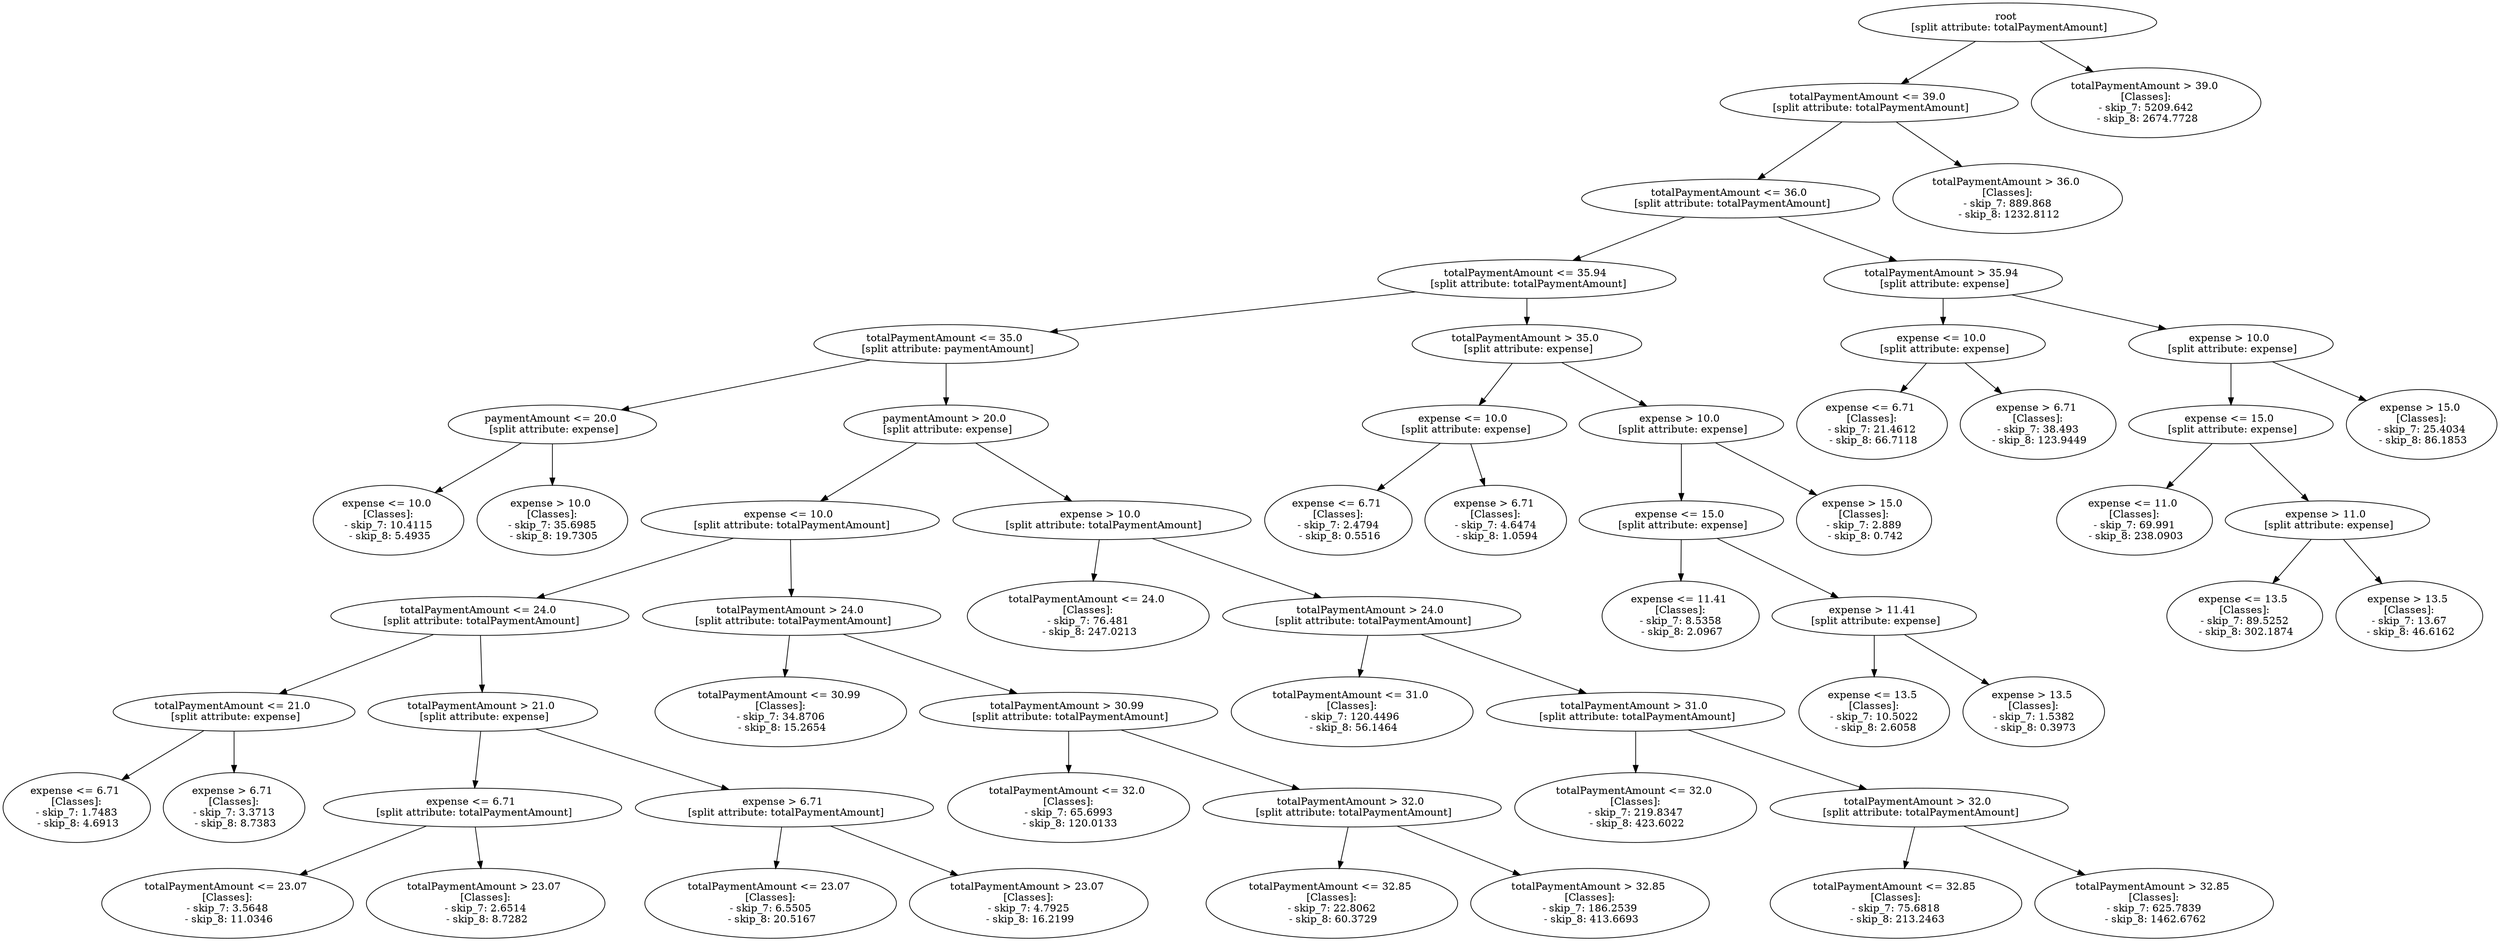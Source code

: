 // Road_Traffic_Fine_Management_Process-p_12-3
digraph "Road_Traffic_Fine_Management_Process-p_12-3" {
	"90563cc8-bcf1-42cd-8cef-6147160b1d63" [label="root 
 [split attribute: totalPaymentAmount]"]
	"760bf389-e54c-4cae-add7-32f33f20babd" [label="totalPaymentAmount <= 39.0 
 [split attribute: totalPaymentAmount]"]
	"90563cc8-bcf1-42cd-8cef-6147160b1d63" -> "760bf389-e54c-4cae-add7-32f33f20babd"
	"7c35d3e6-7aea-425d-983a-c703c14e368e" [label="totalPaymentAmount <= 36.0 
 [split attribute: totalPaymentAmount]"]
	"760bf389-e54c-4cae-add7-32f33f20babd" -> "7c35d3e6-7aea-425d-983a-c703c14e368e"
	"58945a03-6155-49e0-b543-043b6b371713" [label="totalPaymentAmount <= 35.94 
 [split attribute: totalPaymentAmount]"]
	"7c35d3e6-7aea-425d-983a-c703c14e368e" -> "58945a03-6155-49e0-b543-043b6b371713"
	"d3f61a70-3141-4be6-b50b-198bd257c3f1" [label="totalPaymentAmount <= 35.0 
 [split attribute: paymentAmount]"]
	"58945a03-6155-49e0-b543-043b6b371713" -> "d3f61a70-3141-4be6-b50b-198bd257c3f1"
	"8c7c18d2-20d6-4ce9-81ae-2844b5663a1f" [label="paymentAmount <= 20.0 
 [split attribute: expense]"]
	"d3f61a70-3141-4be6-b50b-198bd257c3f1" -> "8c7c18d2-20d6-4ce9-81ae-2844b5663a1f"
	"db123804-7f12-4701-9998-d52ad4887954" [label="expense <= 10.0 
 [Classes]: 
 - skip_7: 10.4115 
 - skip_8: 5.4935"]
	"8c7c18d2-20d6-4ce9-81ae-2844b5663a1f" -> "db123804-7f12-4701-9998-d52ad4887954"
	"34e99743-c4af-483a-a3da-e9b03803dd3d" [label="expense > 10.0 
 [Classes]: 
 - skip_7: 35.6985 
 - skip_8: 19.7305"]
	"8c7c18d2-20d6-4ce9-81ae-2844b5663a1f" -> "34e99743-c4af-483a-a3da-e9b03803dd3d"
	"2aee2c1c-8e16-4f38-a227-cea4609f5ad0" [label="paymentAmount > 20.0 
 [split attribute: expense]"]
	"d3f61a70-3141-4be6-b50b-198bd257c3f1" -> "2aee2c1c-8e16-4f38-a227-cea4609f5ad0"
	"b1f55d0f-d3ec-4fbb-8431-0ea48c90ee16" [label="expense <= 10.0 
 [split attribute: totalPaymentAmount]"]
	"2aee2c1c-8e16-4f38-a227-cea4609f5ad0" -> "b1f55d0f-d3ec-4fbb-8431-0ea48c90ee16"
	"ab26f3fc-d5ed-443d-a093-c1ce3b91e0a3" [label="totalPaymentAmount <= 24.0 
 [split attribute: totalPaymentAmount]"]
	"b1f55d0f-d3ec-4fbb-8431-0ea48c90ee16" -> "ab26f3fc-d5ed-443d-a093-c1ce3b91e0a3"
	"21532375-6b26-4158-bc1b-e2bedae1ec72" [label="totalPaymentAmount <= 21.0 
 [split attribute: expense]"]
	"ab26f3fc-d5ed-443d-a093-c1ce3b91e0a3" -> "21532375-6b26-4158-bc1b-e2bedae1ec72"
	"4fdcecf9-913a-4b68-8e78-b42bb7432cd1" [label="expense <= 6.71 
 [Classes]: 
 - skip_7: 1.7483 
 - skip_8: 4.6913"]
	"21532375-6b26-4158-bc1b-e2bedae1ec72" -> "4fdcecf9-913a-4b68-8e78-b42bb7432cd1"
	"858aae66-31d5-49cb-b6bd-251b468a76da" [label="expense > 6.71 
 [Classes]: 
 - skip_7: 3.3713 
 - skip_8: 8.7383"]
	"21532375-6b26-4158-bc1b-e2bedae1ec72" -> "858aae66-31d5-49cb-b6bd-251b468a76da"
	"39e72001-2e70-4d68-a887-2759ad7876f6" [label="totalPaymentAmount > 21.0 
 [split attribute: expense]"]
	"ab26f3fc-d5ed-443d-a093-c1ce3b91e0a3" -> "39e72001-2e70-4d68-a887-2759ad7876f6"
	"85e29295-2119-42e1-9648-3f6f8b3261a6" [label="expense <= 6.71 
 [split attribute: totalPaymentAmount]"]
	"39e72001-2e70-4d68-a887-2759ad7876f6" -> "85e29295-2119-42e1-9648-3f6f8b3261a6"
	"d513f310-b8c7-439f-bbbd-b95febdd6ac7" [label="totalPaymentAmount <= 23.07 
 [Classes]: 
 - skip_7: 3.5648 
 - skip_8: 11.0346"]
	"85e29295-2119-42e1-9648-3f6f8b3261a6" -> "d513f310-b8c7-439f-bbbd-b95febdd6ac7"
	"e641a58e-b999-4bb4-a70b-6bf9e459019a" [label="totalPaymentAmount > 23.07 
 [Classes]: 
 - skip_7: 2.6514 
 - skip_8: 8.7282"]
	"85e29295-2119-42e1-9648-3f6f8b3261a6" -> "e641a58e-b999-4bb4-a70b-6bf9e459019a"
	"29e5f8fb-1b88-436a-ac69-46574efbf861" [label="expense > 6.71 
 [split attribute: totalPaymentAmount]"]
	"39e72001-2e70-4d68-a887-2759ad7876f6" -> "29e5f8fb-1b88-436a-ac69-46574efbf861"
	"6625382b-00f5-4081-894a-e47ab30e75bd" [label="totalPaymentAmount <= 23.07 
 [Classes]: 
 - skip_7: 6.5505 
 - skip_8: 20.5167"]
	"29e5f8fb-1b88-436a-ac69-46574efbf861" -> "6625382b-00f5-4081-894a-e47ab30e75bd"
	"743e3520-a316-440c-85bf-6e92c6d513cd" [label="totalPaymentAmount > 23.07 
 [Classes]: 
 - skip_7: 4.7925 
 - skip_8: 16.2199"]
	"29e5f8fb-1b88-436a-ac69-46574efbf861" -> "743e3520-a316-440c-85bf-6e92c6d513cd"
	"3ce22a7f-4f67-4c7e-9b13-edc75c81ee6b" [label="totalPaymentAmount > 24.0 
 [split attribute: totalPaymentAmount]"]
	"b1f55d0f-d3ec-4fbb-8431-0ea48c90ee16" -> "3ce22a7f-4f67-4c7e-9b13-edc75c81ee6b"
	"f9365314-fd0f-4a88-8795-1e9e31167493" [label="totalPaymentAmount <= 30.99 
 [Classes]: 
 - skip_7: 34.8706 
 - skip_8: 15.2654"]
	"3ce22a7f-4f67-4c7e-9b13-edc75c81ee6b" -> "f9365314-fd0f-4a88-8795-1e9e31167493"
	"c3557907-6f57-4963-a3b3-2dbd72b1489b" [label="totalPaymentAmount > 30.99 
 [split attribute: totalPaymentAmount]"]
	"3ce22a7f-4f67-4c7e-9b13-edc75c81ee6b" -> "c3557907-6f57-4963-a3b3-2dbd72b1489b"
	"65e81843-2bc4-4b8a-b4b6-b066d443fd3a" [label="totalPaymentAmount <= 32.0 
 [Classes]: 
 - skip_7: 65.6993 
 - skip_8: 120.0133"]
	"c3557907-6f57-4963-a3b3-2dbd72b1489b" -> "65e81843-2bc4-4b8a-b4b6-b066d443fd3a"
	"0c79e49a-5055-488b-a170-2c26b66c929b" [label="totalPaymentAmount > 32.0 
 [split attribute: totalPaymentAmount]"]
	"c3557907-6f57-4963-a3b3-2dbd72b1489b" -> "0c79e49a-5055-488b-a170-2c26b66c929b"
	"9eba1bda-94ac-447a-a42c-7db074cff42d" [label="totalPaymentAmount <= 32.85 
 [Classes]: 
 - skip_7: 22.8062 
 - skip_8: 60.3729"]
	"0c79e49a-5055-488b-a170-2c26b66c929b" -> "9eba1bda-94ac-447a-a42c-7db074cff42d"
	"fbb62011-af8c-4dfe-96ab-45f45be4b8cb" [label="totalPaymentAmount > 32.85 
 [Classes]: 
 - skip_7: 186.2539 
 - skip_8: 413.6693"]
	"0c79e49a-5055-488b-a170-2c26b66c929b" -> "fbb62011-af8c-4dfe-96ab-45f45be4b8cb"
	"596c725a-1d3b-467f-b695-cbd8d316448e" [label="expense > 10.0 
 [split attribute: totalPaymentAmount]"]
	"2aee2c1c-8e16-4f38-a227-cea4609f5ad0" -> "596c725a-1d3b-467f-b695-cbd8d316448e"
	"7c70aff2-1533-4f18-9e79-4fa631c24ed2" [label="totalPaymentAmount <= 24.0 
 [Classes]: 
 - skip_7: 76.481 
 - skip_8: 247.0213"]
	"596c725a-1d3b-467f-b695-cbd8d316448e" -> "7c70aff2-1533-4f18-9e79-4fa631c24ed2"
	"ae5417b7-e1b1-4c25-897b-38006bc0e21f" [label="totalPaymentAmount > 24.0 
 [split attribute: totalPaymentAmount]"]
	"596c725a-1d3b-467f-b695-cbd8d316448e" -> "ae5417b7-e1b1-4c25-897b-38006bc0e21f"
	"82504fa4-d780-4f2b-9679-1a4985988a7d" [label="totalPaymentAmount <= 31.0 
 [Classes]: 
 - skip_7: 120.4496 
 - skip_8: 56.1464"]
	"ae5417b7-e1b1-4c25-897b-38006bc0e21f" -> "82504fa4-d780-4f2b-9679-1a4985988a7d"
	"cf91358d-c0d7-4731-a397-521fab140232" [label="totalPaymentAmount > 31.0 
 [split attribute: totalPaymentAmount]"]
	"ae5417b7-e1b1-4c25-897b-38006bc0e21f" -> "cf91358d-c0d7-4731-a397-521fab140232"
	"c6017b0c-5ade-4cb4-ac63-1d204b53bc80" [label="totalPaymentAmount <= 32.0 
 [Classes]: 
 - skip_7: 219.8347 
 - skip_8: 423.6022"]
	"cf91358d-c0d7-4731-a397-521fab140232" -> "c6017b0c-5ade-4cb4-ac63-1d204b53bc80"
	"47ce56f1-09ed-4347-a384-8a1bc54c1428" [label="totalPaymentAmount > 32.0 
 [split attribute: totalPaymentAmount]"]
	"cf91358d-c0d7-4731-a397-521fab140232" -> "47ce56f1-09ed-4347-a384-8a1bc54c1428"
	"a352f147-4d1a-45f4-9aaf-70b7c5c3f276" [label="totalPaymentAmount <= 32.85 
 [Classes]: 
 - skip_7: 75.6818 
 - skip_8: 213.2463"]
	"47ce56f1-09ed-4347-a384-8a1bc54c1428" -> "a352f147-4d1a-45f4-9aaf-70b7c5c3f276"
	"16d224bd-485b-44c7-8393-76b6c1672719" [label="totalPaymentAmount > 32.85 
 [Classes]: 
 - skip_7: 625.7839 
 - skip_8: 1462.6762"]
	"47ce56f1-09ed-4347-a384-8a1bc54c1428" -> "16d224bd-485b-44c7-8393-76b6c1672719"
	"f5ee4b03-81b9-4150-bbfc-cec8671eee69" [label="totalPaymentAmount > 35.0 
 [split attribute: expense]"]
	"58945a03-6155-49e0-b543-043b6b371713" -> "f5ee4b03-81b9-4150-bbfc-cec8671eee69"
	"e12fb4b6-fe94-4fe4-9dd4-ac43ded8b9e2" [label="expense <= 10.0 
 [split attribute: expense]"]
	"f5ee4b03-81b9-4150-bbfc-cec8671eee69" -> "e12fb4b6-fe94-4fe4-9dd4-ac43ded8b9e2"
	"a37dc694-18cc-4ea3-9cec-4ce14c94c363" [label="expense <= 6.71 
 [Classes]: 
 - skip_7: 2.4794 
 - skip_8: 0.5516"]
	"e12fb4b6-fe94-4fe4-9dd4-ac43ded8b9e2" -> "a37dc694-18cc-4ea3-9cec-4ce14c94c363"
	"a1156939-2b06-4d3f-a3ca-52af18e6690e" [label="expense > 6.71 
 [Classes]: 
 - skip_7: 4.6474 
 - skip_8: 1.0594"]
	"e12fb4b6-fe94-4fe4-9dd4-ac43ded8b9e2" -> "a1156939-2b06-4d3f-a3ca-52af18e6690e"
	"c317df69-5680-4278-87b7-1b6febbf8674" [label="expense > 10.0 
 [split attribute: expense]"]
	"f5ee4b03-81b9-4150-bbfc-cec8671eee69" -> "c317df69-5680-4278-87b7-1b6febbf8674"
	"d4f1a913-0165-46ec-a9bb-5d6192afecf0" [label="expense <= 15.0 
 [split attribute: expense]"]
	"c317df69-5680-4278-87b7-1b6febbf8674" -> "d4f1a913-0165-46ec-a9bb-5d6192afecf0"
	"706aae3c-9a77-4b88-b9ee-429392802b60" [label="expense <= 11.41 
 [Classes]: 
 - skip_7: 8.5358 
 - skip_8: 2.0967"]
	"d4f1a913-0165-46ec-a9bb-5d6192afecf0" -> "706aae3c-9a77-4b88-b9ee-429392802b60"
	"f611b3fa-7c81-4c03-b721-76347e31e7da" [label="expense > 11.41 
 [split attribute: expense]"]
	"d4f1a913-0165-46ec-a9bb-5d6192afecf0" -> "f611b3fa-7c81-4c03-b721-76347e31e7da"
	"97bd69ff-9637-4f87-8d77-54f687297f09" [label="expense <= 13.5 
 [Classes]: 
 - skip_7: 10.5022 
 - skip_8: 2.6058"]
	"f611b3fa-7c81-4c03-b721-76347e31e7da" -> "97bd69ff-9637-4f87-8d77-54f687297f09"
	"65073dc3-7cf7-4b04-836c-d5ff6a7c2291" [label="expense > 13.5 
 [Classes]: 
 - skip_7: 1.5382 
 - skip_8: 0.3973"]
	"f611b3fa-7c81-4c03-b721-76347e31e7da" -> "65073dc3-7cf7-4b04-836c-d5ff6a7c2291"
	"65e7b9ed-7a88-4bca-ad76-d8d38563b7ff" [label="expense > 15.0 
 [Classes]: 
 - skip_7: 2.889 
 - skip_8: 0.742"]
	"c317df69-5680-4278-87b7-1b6febbf8674" -> "65e7b9ed-7a88-4bca-ad76-d8d38563b7ff"
	"031464dc-4b6c-44a3-9c4d-0d4093cf4a28" [label="totalPaymentAmount > 35.94 
 [split attribute: expense]"]
	"7c35d3e6-7aea-425d-983a-c703c14e368e" -> "031464dc-4b6c-44a3-9c4d-0d4093cf4a28"
	"3761deb8-6712-4a74-9dc0-3a0364ab8a6f" [label="expense <= 10.0 
 [split attribute: expense]"]
	"031464dc-4b6c-44a3-9c4d-0d4093cf4a28" -> "3761deb8-6712-4a74-9dc0-3a0364ab8a6f"
	"379e996a-3262-40b6-8f9a-66dd9c29cd86" [label="expense <= 6.71 
 [Classes]: 
 - skip_7: 21.4612 
 - skip_8: 66.7118"]
	"3761deb8-6712-4a74-9dc0-3a0364ab8a6f" -> "379e996a-3262-40b6-8f9a-66dd9c29cd86"
	"a5814785-a44a-4d3d-9f27-6209abeee832" [label="expense > 6.71 
 [Classes]: 
 - skip_7: 38.493 
 - skip_8: 123.9449"]
	"3761deb8-6712-4a74-9dc0-3a0364ab8a6f" -> "a5814785-a44a-4d3d-9f27-6209abeee832"
	"f5094b02-9be7-4f3b-a1de-efaa21a1abdc" [label="expense > 10.0 
 [split attribute: expense]"]
	"031464dc-4b6c-44a3-9c4d-0d4093cf4a28" -> "f5094b02-9be7-4f3b-a1de-efaa21a1abdc"
	"3da8823a-1950-498b-8c7a-146c4684d42b" [label="expense <= 15.0 
 [split attribute: expense]"]
	"f5094b02-9be7-4f3b-a1de-efaa21a1abdc" -> "3da8823a-1950-498b-8c7a-146c4684d42b"
	"5f20729d-e7a8-49bd-887f-505b3096b271" [label="expense <= 11.0 
 [Classes]: 
 - skip_7: 69.991 
 - skip_8: 238.0903"]
	"3da8823a-1950-498b-8c7a-146c4684d42b" -> "5f20729d-e7a8-49bd-887f-505b3096b271"
	"42d34a47-be48-49f8-b275-39ed2125618f" [label="expense > 11.0 
 [split attribute: expense]"]
	"3da8823a-1950-498b-8c7a-146c4684d42b" -> "42d34a47-be48-49f8-b275-39ed2125618f"
	"714cdef5-3925-41c7-8eeb-d56e86fa555e" [label="expense <= 13.5 
 [Classes]: 
 - skip_7: 89.5252 
 - skip_8: 302.1874"]
	"42d34a47-be48-49f8-b275-39ed2125618f" -> "714cdef5-3925-41c7-8eeb-d56e86fa555e"
	"76ecb629-d59d-43c7-a726-1bde6b6d8383" [label="expense > 13.5 
 [Classes]: 
 - skip_7: 13.67 
 - skip_8: 46.6162"]
	"42d34a47-be48-49f8-b275-39ed2125618f" -> "76ecb629-d59d-43c7-a726-1bde6b6d8383"
	"9204b28a-c4e3-490c-b2ef-6267b4472845" [label="expense > 15.0 
 [Classes]: 
 - skip_7: 25.4034 
 - skip_8: 86.1853"]
	"f5094b02-9be7-4f3b-a1de-efaa21a1abdc" -> "9204b28a-c4e3-490c-b2ef-6267b4472845"
	"fb790a60-ea49-4507-8bfb-4453b7d8a259" [label="totalPaymentAmount > 36.0 
 [Classes]: 
 - skip_7: 889.868 
 - skip_8: 1232.8112"]
	"760bf389-e54c-4cae-add7-32f33f20babd" -> "fb790a60-ea49-4507-8bfb-4453b7d8a259"
	"da175fec-94dd-4b98-b2f0-f35fbd701e42" [label="totalPaymentAmount > 39.0 
 [Classes]: 
 - skip_7: 5209.642 
 - skip_8: 2674.7728"]
	"90563cc8-bcf1-42cd-8cef-6147160b1d63" -> "da175fec-94dd-4b98-b2f0-f35fbd701e42"
}
